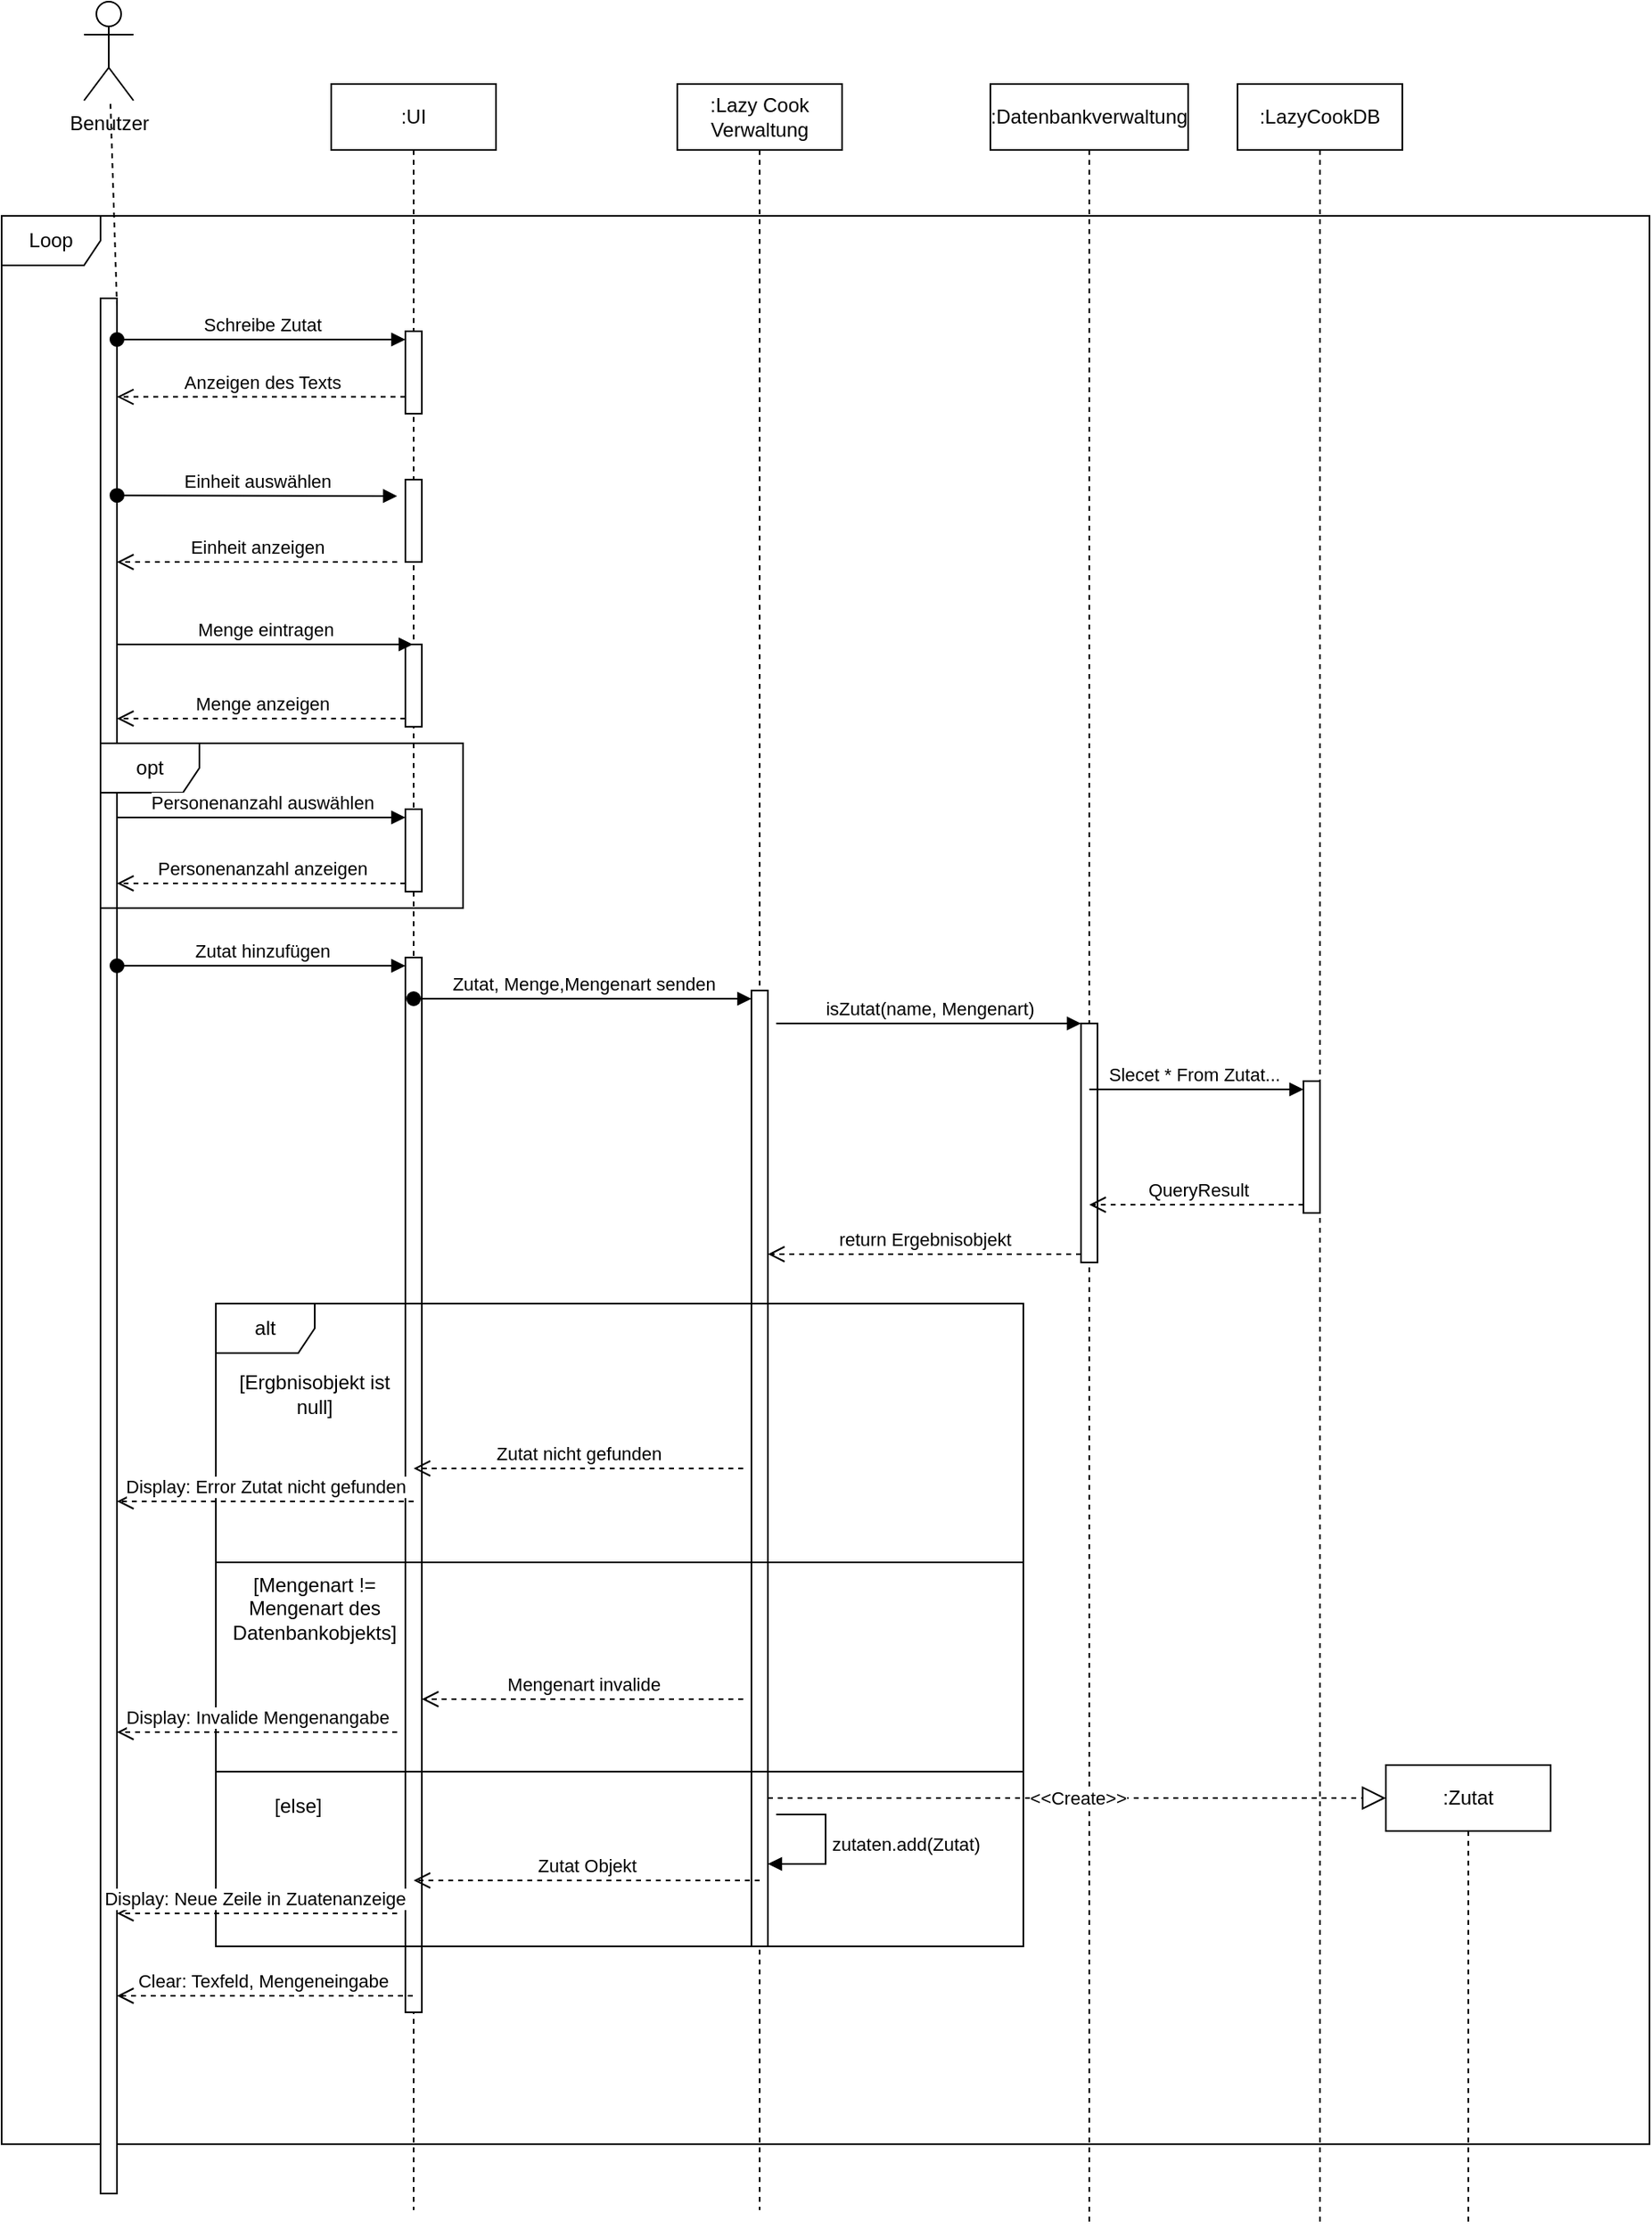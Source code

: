 <mxfile version="28.2.8">
  <diagram name="Seite-1" id="ierb-st2vSi_OBopGc5a">
    <mxGraphModel dx="844" dy="913" grid="1" gridSize="10" guides="1" tooltips="1" connect="1" arrows="1" fold="1" page="1" pageScale="1" pageWidth="827" pageHeight="1169" math="0" shadow="0">
      <root>
        <mxCell id="0" />
        <mxCell id="1" parent="0" />
        <mxCell id="9n5qKvfVnSzDqP-GJ_5M-2" value="Loop" style="shape=umlFrame;whiteSpace=wrap;html=1;pointerEvents=0;" parent="1" vertex="1">
          <mxGeometry x="60" y="260" width="1000" height="1170" as="geometry" />
        </mxCell>
        <mxCell id="9n5qKvfVnSzDqP-GJ_5M-3" value="Benutzer" style="shape=umlActor;verticalLabelPosition=bottom;verticalAlign=top;html=1;" parent="1" vertex="1">
          <mxGeometry x="110" y="130" width="30" height="60" as="geometry" />
        </mxCell>
        <mxCell id="9n5qKvfVnSzDqP-GJ_5M-4" value="" style="html=1;points=[[0,0,0,0,5],[0,1,0,0,-5],[1,0,0,0,5],[1,1,0,0,-5]];perimeter=orthogonalPerimeter;outlineConnect=0;targetShapes=umlLifeline;portConstraint=eastwest;newEdgeStyle={&quot;curved&quot;:0,&quot;rounded&quot;:0};" parent="1" vertex="1">
          <mxGeometry x="120" y="310" width="10" height="1150" as="geometry" />
        </mxCell>
        <mxCell id="9n5qKvfVnSzDqP-GJ_5M-10" value="" style="endArrow=none;dashed=1;html=1;rounded=0;exitX=1;exitY=0;exitDx=0;exitDy=5;exitPerimeter=0;" parent="1" source="9n5qKvfVnSzDqP-GJ_5M-4" target="9n5qKvfVnSzDqP-GJ_5M-3" edge="1">
          <mxGeometry width="50" height="50" relative="1" as="geometry">
            <mxPoint x="140" y="310" as="sourcePoint" />
            <mxPoint x="190" y="260" as="targetPoint" />
          </mxGeometry>
        </mxCell>
        <mxCell id="9n5qKvfVnSzDqP-GJ_5M-12" value=":UI" style="shape=umlLifeline;perimeter=lifelinePerimeter;whiteSpace=wrap;html=1;container=1;dropTarget=0;collapsible=0;recursiveResize=0;outlineConnect=0;portConstraint=eastwest;newEdgeStyle={&quot;curved&quot;:0,&quot;rounded&quot;:0};" parent="1" vertex="1">
          <mxGeometry x="260" y="180" width="100" height="1290" as="geometry" />
        </mxCell>
        <mxCell id="9n5qKvfVnSzDqP-GJ_5M-21" value="" style="html=1;points=[[0,0,0,0,5],[0,1,0,0,-5],[1,0,0,0,5],[1,1,0,0,-5]];perimeter=orthogonalPerimeter;outlineConnect=0;targetShapes=umlLifeline;portConstraint=eastwest;newEdgeStyle={&quot;curved&quot;:0,&quot;rounded&quot;:0};" parent="9n5qKvfVnSzDqP-GJ_5M-12" vertex="1">
          <mxGeometry x="45" y="150" width="10" height="50" as="geometry" />
        </mxCell>
        <mxCell id="9n5qKvfVnSzDqP-GJ_5M-22" value="" style="html=1;points=[[0,0,0,0,5],[0,1,0,0,-5],[1,0,0,0,5],[1,1,0,0,-5]];perimeter=orthogonalPerimeter;outlineConnect=0;targetShapes=umlLifeline;portConstraint=eastwest;newEdgeStyle={&quot;curved&quot;:0,&quot;rounded&quot;:0};" parent="9n5qKvfVnSzDqP-GJ_5M-12" vertex="1">
          <mxGeometry x="45" y="240" width="10" height="50" as="geometry" />
        </mxCell>
        <mxCell id="9n5qKvfVnSzDqP-GJ_5M-23" value="" style="html=1;points=[[0,0,0,0,5],[0,1,0,0,-5],[1,0,0,0,5],[1,1,0,0,-5]];perimeter=orthogonalPerimeter;outlineConnect=0;targetShapes=umlLifeline;portConstraint=eastwest;newEdgeStyle={&quot;curved&quot;:0,&quot;rounded&quot;:0};" parent="9n5qKvfVnSzDqP-GJ_5M-12" vertex="1">
          <mxGeometry x="45" y="340" width="10" height="50" as="geometry" />
        </mxCell>
        <mxCell id="9n5qKvfVnSzDqP-GJ_5M-30" value="" style="html=1;points=[[0,0,0,0,5],[0,1,0,0,-5],[1,0,0,0,5],[1,1,0,0,-5]];perimeter=orthogonalPerimeter;outlineConnect=0;targetShapes=umlLifeline;portConstraint=eastwest;newEdgeStyle={&quot;curved&quot;:0,&quot;rounded&quot;:0};" parent="9n5qKvfVnSzDqP-GJ_5M-12" vertex="1">
          <mxGeometry x="45" y="440" width="10" height="50" as="geometry" />
        </mxCell>
        <mxCell id="9n5qKvfVnSzDqP-GJ_5M-33" value="" style="html=1;points=[[0,0,0,0,5],[0,1,0,0,-5],[1,0,0,0,5],[1,1,0,0,-5]];perimeter=orthogonalPerimeter;outlineConnect=0;targetShapes=umlLifeline;portConstraint=eastwest;newEdgeStyle={&quot;curved&quot;:0,&quot;rounded&quot;:0};" parent="9n5qKvfVnSzDqP-GJ_5M-12" vertex="1">
          <mxGeometry x="45" y="530" width="10" height="640" as="geometry" />
        </mxCell>
        <mxCell id="9n5qKvfVnSzDqP-GJ_5M-17" value="Schreibe Zutat" style="html=1;verticalAlign=bottom;startArrow=oval;endArrow=block;startSize=8;curved=0;rounded=0;entryX=0;entryY=0;entryDx=0;entryDy=5;entryPerimeter=0;" parent="1" source="9n5qKvfVnSzDqP-GJ_5M-4" target="9n5qKvfVnSzDqP-GJ_5M-21" edge="1">
          <mxGeometry relative="1" as="geometry">
            <mxPoint x="240" y="335" as="sourcePoint" />
            <mxPoint x="300" y="335" as="targetPoint" />
          </mxGeometry>
        </mxCell>
        <mxCell id="9n5qKvfVnSzDqP-GJ_5M-18" value="Anzeigen des Texts" style="html=1;verticalAlign=bottom;endArrow=open;dashed=1;endSize=8;curved=0;rounded=0;entryX=1;entryY=0.052;entryDx=0;entryDy=0;entryPerimeter=0;" parent="1" source="9n5qKvfVnSzDqP-GJ_5M-21" target="9n5qKvfVnSzDqP-GJ_5M-4" edge="1">
          <mxGeometry relative="1" as="geometry">
            <mxPoint x="300" y="380" as="sourcePoint" />
            <mxPoint x="150" y="380" as="targetPoint" />
          </mxGeometry>
        </mxCell>
        <mxCell id="9n5qKvfVnSzDqP-GJ_5M-19" value="Einheit auswählen" style="html=1;verticalAlign=bottom;startArrow=oval;startFill=1;endArrow=block;startSize=8;curved=0;rounded=0;exitX=1;exitY=0.104;exitDx=0;exitDy=0;exitPerimeter=0;" parent="1" source="9n5qKvfVnSzDqP-GJ_5M-4" edge="1">
          <mxGeometry width="60" relative="1" as="geometry">
            <mxPoint x="150" y="430" as="sourcePoint" />
            <mxPoint x="300" y="430" as="targetPoint" />
          </mxGeometry>
        </mxCell>
        <mxCell id="9n5qKvfVnSzDqP-GJ_5M-20" value="Einheit anzeigen" style="html=1;verticalAlign=bottom;endArrow=open;dashed=1;endSize=8;curved=0;rounded=0;" parent="1" target="9n5qKvfVnSzDqP-GJ_5M-4" edge="1">
          <mxGeometry relative="1" as="geometry">
            <mxPoint x="300" y="470" as="sourcePoint" />
            <mxPoint x="150" y="470" as="targetPoint" />
          </mxGeometry>
        </mxCell>
        <mxCell id="9n5qKvfVnSzDqP-GJ_5M-25" value="Menge anzeigen" style="html=1;verticalAlign=bottom;endArrow=open;dashed=1;endSize=8;curved=0;rounded=0;exitX=0;exitY=1;exitDx=0;exitDy=-5;" parent="1" source="9n5qKvfVnSzDqP-GJ_5M-23" target="9n5qKvfVnSzDqP-GJ_5M-4" edge="1">
          <mxGeometry relative="1" as="geometry">
            <mxPoint x="235" y="565" as="targetPoint" />
          </mxGeometry>
        </mxCell>
        <mxCell id="9n5qKvfVnSzDqP-GJ_5M-24" value="Menge eintragen" style="html=1;verticalAlign=bottom;endArrow=block;curved=0;rounded=0;" parent="1" source="9n5qKvfVnSzDqP-GJ_5M-4" target="9n5qKvfVnSzDqP-GJ_5M-12" edge="1">
          <mxGeometry relative="1" as="geometry">
            <mxPoint x="235" y="495" as="sourcePoint" />
            <Array as="points">
              <mxPoint x="260" y="520" />
            </Array>
          </mxGeometry>
        </mxCell>
        <mxCell id="9n5qKvfVnSzDqP-GJ_5M-26" value="opt" style="shape=umlFrame;whiteSpace=wrap;html=1;pointerEvents=0;" parent="1" vertex="1">
          <mxGeometry x="120" y="580" width="220" height="100" as="geometry" />
        </mxCell>
        <mxCell id="9n5qKvfVnSzDqP-GJ_5M-31" value="Personenanzahl auswählen" style="html=1;verticalAlign=bottom;endArrow=block;curved=0;rounded=0;entryX=0;entryY=0;entryDx=0;entryDy=5;" parent="1" source="9n5qKvfVnSzDqP-GJ_5M-4" target="9n5qKvfVnSzDqP-GJ_5M-30" edge="1">
          <mxGeometry relative="1" as="geometry">
            <mxPoint x="235" y="605" as="sourcePoint" />
          </mxGeometry>
        </mxCell>
        <mxCell id="9n5qKvfVnSzDqP-GJ_5M-32" value="Personenanzahl anzeigen" style="html=1;verticalAlign=bottom;endArrow=open;dashed=1;endSize=8;curved=0;rounded=0;exitX=0;exitY=1;exitDx=0;exitDy=-5;" parent="1" source="9n5qKvfVnSzDqP-GJ_5M-30" target="9n5qKvfVnSzDqP-GJ_5M-4" edge="1">
          <mxGeometry relative="1" as="geometry">
            <mxPoint x="235" y="675" as="targetPoint" />
          </mxGeometry>
        </mxCell>
        <mxCell id="9n5qKvfVnSzDqP-GJ_5M-34" value="Zutat hinzufügen" style="html=1;verticalAlign=bottom;startArrow=oval;endArrow=block;startSize=8;curved=0;rounded=0;entryX=0;entryY=0;entryDx=0;entryDy=5;" parent="1" source="9n5qKvfVnSzDqP-GJ_5M-4" target="9n5qKvfVnSzDqP-GJ_5M-33" edge="1">
          <mxGeometry relative="1" as="geometry">
            <mxPoint x="235" y="715" as="sourcePoint" />
          </mxGeometry>
        </mxCell>
        <mxCell id="9n5qKvfVnSzDqP-GJ_5M-35" value=":Lazy Cook Verwaltung" style="shape=umlLifeline;perimeter=lifelinePerimeter;whiteSpace=wrap;html=1;container=1;dropTarget=0;collapsible=0;recursiveResize=0;outlineConnect=0;portConstraint=eastwest;newEdgeStyle={&quot;curved&quot;:0,&quot;rounded&quot;:0};" parent="1" vertex="1">
          <mxGeometry x="470" y="180" width="100" height="1290" as="geometry" />
        </mxCell>
        <mxCell id="9n5qKvfVnSzDqP-GJ_5M-36" value="" style="html=1;points=[[0,0,0,0,5],[0,1,0,0,-5],[1,0,0,0,5],[1,1,0,0,-5]];perimeter=orthogonalPerimeter;outlineConnect=0;targetShapes=umlLifeline;portConstraint=eastwest;newEdgeStyle={&quot;curved&quot;:0,&quot;rounded&quot;:0};" parent="9n5qKvfVnSzDqP-GJ_5M-35" vertex="1">
          <mxGeometry x="45" y="550" width="10" height="580" as="geometry" />
        </mxCell>
        <mxCell id="9n5qKvfVnSzDqP-GJ_5M-37" value="Zutat, Menge,Mengenart senden" style="html=1;verticalAlign=bottom;startArrow=oval;endArrow=block;startSize=8;curved=0;rounded=0;entryX=0;entryY=0;entryDx=0;entryDy=5;" parent="1" source="9n5qKvfVnSzDqP-GJ_5M-12" target="9n5qKvfVnSzDqP-GJ_5M-36" edge="1">
          <mxGeometry relative="1" as="geometry">
            <mxPoint x="410" y="735" as="sourcePoint" />
          </mxGeometry>
        </mxCell>
        <mxCell id="9n5qKvfVnSzDqP-GJ_5M-38" value=":Datenbankverwaltung" style="shape=umlLifeline;perimeter=lifelinePerimeter;whiteSpace=wrap;html=1;container=1;dropTarget=0;collapsible=0;recursiveResize=0;outlineConnect=0;portConstraint=eastwest;newEdgeStyle={&quot;curved&quot;:0,&quot;rounded&quot;:0};" parent="1" vertex="1">
          <mxGeometry x="660" y="180" width="120" height="1300" as="geometry" />
        </mxCell>
        <mxCell id="9n5qKvfVnSzDqP-GJ_5M-40" value="" style="html=1;points=[[0,0,0,0,5],[0,1,0,0,-5],[1,0,0,0,5],[1,1,0,0,-5]];perimeter=orthogonalPerimeter;outlineConnect=0;targetShapes=umlLifeline;portConstraint=eastwest;newEdgeStyle={&quot;curved&quot;:0,&quot;rounded&quot;:0};" parent="9n5qKvfVnSzDqP-GJ_5M-38" vertex="1">
          <mxGeometry x="55" y="570" width="10" height="145" as="geometry" />
        </mxCell>
        <mxCell id="9n5qKvfVnSzDqP-GJ_5M-42" value="return Ergebnisobjekt" style="html=1;verticalAlign=bottom;endArrow=open;dashed=1;endSize=8;curved=0;rounded=0;exitX=0;exitY=1;exitDx=0;exitDy=-5;" parent="1" source="9n5qKvfVnSzDqP-GJ_5M-40" target="9n5qKvfVnSzDqP-GJ_5M-36" edge="1">
          <mxGeometry relative="1" as="geometry">
            <mxPoint x="650" y="885" as="targetPoint" />
          </mxGeometry>
        </mxCell>
        <mxCell id="9n5qKvfVnSzDqP-GJ_5M-41" value="isZutat(name, Mengenart)" style="html=1;verticalAlign=bottom;endArrow=block;curved=0;rounded=0;entryX=0;entryY=0;entryDx=0;entryDy=5;" parent="1" edge="1">
          <mxGeometry relative="1" as="geometry">
            <mxPoint x="530" y="750" as="sourcePoint" />
            <mxPoint x="715" y="750" as="targetPoint" />
          </mxGeometry>
        </mxCell>
        <mxCell id="9n5qKvfVnSzDqP-GJ_5M-43" value="alt" style="shape=umlFrame;whiteSpace=wrap;html=1;pointerEvents=0;" parent="1" vertex="1">
          <mxGeometry x="190" y="920" width="490" height="390" as="geometry" />
        </mxCell>
        <mxCell id="9n5qKvfVnSzDqP-GJ_5M-44" value="[Ergbnisobjekt ist null]" style="text;html=1;whiteSpace=wrap;strokeColor=none;fillColor=none;align=center;verticalAlign=middle;rounded=0;" parent="1" vertex="1">
          <mxGeometry x="200" y="960" width="100" height="30" as="geometry" />
        </mxCell>
        <mxCell id="9n5qKvfVnSzDqP-GJ_5M-45" value="Zutat nicht gefunden" style="html=1;verticalAlign=bottom;endArrow=open;dashed=1;endSize=8;curved=0;rounded=0;" parent="1" target="9n5qKvfVnSzDqP-GJ_5M-12" edge="1">
          <mxGeometry relative="1" as="geometry">
            <mxPoint x="510" y="1020" as="sourcePoint" />
            <mxPoint x="430" y="1020" as="targetPoint" />
          </mxGeometry>
        </mxCell>
        <mxCell id="9n5qKvfVnSzDqP-GJ_5M-46" value="" style="line;strokeWidth=1;fillColor=none;align=left;verticalAlign=middle;spacingTop=-1;spacingLeft=3;spacingRight=3;rotatable=0;labelPosition=right;points=[];portConstraint=eastwest;strokeColor=inherit;" parent="1" vertex="1">
          <mxGeometry x="190" y="1050" width="490" height="54" as="geometry" />
        </mxCell>
        <mxCell id="9n5qKvfVnSzDqP-GJ_5M-47" value="Display: Error Zutat nicht gefunden" style="html=1;verticalAlign=bottom;endArrow=open;dashed=1;endSize=8;curved=0;rounded=0;" parent="1" target="9n5qKvfVnSzDqP-GJ_5M-4" edge="1">
          <mxGeometry relative="1" as="geometry">
            <mxPoint x="310" y="1040" as="sourcePoint" />
            <mxPoint x="230" y="1040" as="targetPoint" />
          </mxGeometry>
        </mxCell>
        <mxCell id="9n5qKvfVnSzDqP-GJ_5M-48" value="[Mengenart != Mengenart des Datenbankobjekts]" style="text;html=1;whiteSpace=wrap;strokeColor=none;fillColor=none;align=center;verticalAlign=middle;rounded=0;" parent="1" vertex="1">
          <mxGeometry x="200" y="1090" width="100" height="30" as="geometry" />
        </mxCell>
        <mxCell id="9n5qKvfVnSzDqP-GJ_5M-50" value="Mengenart invalide" style="html=1;verticalAlign=bottom;endArrow=open;dashed=1;endSize=8;curved=0;rounded=0;" parent="1" target="9n5qKvfVnSzDqP-GJ_5M-33" edge="1">
          <mxGeometry relative="1" as="geometry">
            <mxPoint x="510" y="1160" as="sourcePoint" />
            <mxPoint x="430" y="1160" as="targetPoint" />
          </mxGeometry>
        </mxCell>
        <mxCell id="9n5qKvfVnSzDqP-GJ_5M-51" value="Display: Invalide Mengenangabe" style="html=1;verticalAlign=bottom;endArrow=open;dashed=1;endSize=8;curved=0;rounded=0;" parent="1" target="9n5qKvfVnSzDqP-GJ_5M-4" edge="1">
          <mxGeometry relative="1" as="geometry">
            <mxPoint x="300" y="1180" as="sourcePoint" />
            <mxPoint x="230" y="1180" as="targetPoint" />
          </mxGeometry>
        </mxCell>
        <mxCell id="9n5qKvfVnSzDqP-GJ_5M-52" value="" style="line;strokeWidth=1;fillColor=none;align=left;verticalAlign=middle;spacingTop=-1;spacingLeft=3;spacingRight=3;rotatable=0;labelPosition=right;points=[];portConstraint=eastwest;strokeColor=inherit;" parent="1" vertex="1">
          <mxGeometry x="190" y="1200" width="490" height="8" as="geometry" />
        </mxCell>
        <mxCell id="9n5qKvfVnSzDqP-GJ_5M-53" value="[else]" style="text;html=1;whiteSpace=wrap;strokeColor=none;fillColor=none;align=center;verticalAlign=middle;rounded=0;" parent="1" vertex="1">
          <mxGeometry x="190" y="1210" width="100" height="30" as="geometry" />
        </mxCell>
        <mxCell id="9n5qKvfVnSzDqP-GJ_5M-54" value="Zutat Objekt" style="html=1;verticalAlign=bottom;endArrow=open;dashed=1;endSize=8;curved=0;rounded=0;" parent="1" target="9n5qKvfVnSzDqP-GJ_5M-12" edge="1">
          <mxGeometry relative="1" as="geometry">
            <mxPoint x="520" y="1270" as="sourcePoint" />
            <mxPoint x="440" y="1270" as="targetPoint" />
          </mxGeometry>
        </mxCell>
        <mxCell id="9n5qKvfVnSzDqP-GJ_5M-55" value="Display: Neue Zeile in Zuatenanzeige&amp;nbsp;" style="html=1;verticalAlign=bottom;endArrow=open;dashed=1;endSize=8;curved=0;rounded=0;" parent="1" target="9n5qKvfVnSzDqP-GJ_5M-4" edge="1">
          <mxGeometry relative="1" as="geometry">
            <mxPoint x="300" y="1290" as="sourcePoint" />
            <mxPoint x="220" y="1290" as="targetPoint" />
          </mxGeometry>
        </mxCell>
        <mxCell id="9n5qKvfVnSzDqP-GJ_5M-56" value="Clear: Texfeld, Mengeneingabe&amp;nbsp;" style="html=1;verticalAlign=bottom;endArrow=open;dashed=1;endSize=8;curved=0;rounded=0;" parent="1" source="9n5qKvfVnSzDqP-GJ_5M-12" edge="1">
          <mxGeometry relative="1" as="geometry">
            <mxPoint x="260" y="1340" as="sourcePoint" />
            <mxPoint x="130" y="1340" as="targetPoint" />
          </mxGeometry>
        </mxCell>
        <mxCell id="_yp71eb5LJWWwbY9Cvef-2" value="&amp;lt;&amp;lt;Create&amp;gt;&amp;gt;" style="endArrow=block;dashed=1;endFill=0;endSize=12;html=1;rounded=0;" edge="1" parent="1" source="9n5qKvfVnSzDqP-GJ_5M-36">
          <mxGeometry width="160" relative="1" as="geometry">
            <mxPoint x="710.5" y="1220" as="sourcePoint" />
            <mxPoint x="900" y="1220" as="targetPoint" />
          </mxGeometry>
        </mxCell>
        <mxCell id="_yp71eb5LJWWwbY9Cvef-3" value=":Zutat" style="shape=umlLifeline;perimeter=lifelinePerimeter;whiteSpace=wrap;html=1;container=1;dropTarget=0;collapsible=0;recursiveResize=0;outlineConnect=0;portConstraint=eastwest;newEdgeStyle={&quot;curved&quot;:0,&quot;rounded&quot;:0};" vertex="1" parent="1">
          <mxGeometry x="900" y="1200" width="100" height="280" as="geometry" />
        </mxCell>
        <mxCell id="_yp71eb5LJWWwbY9Cvef-5" value="zutaten.add(Zutat)" style="html=1;align=left;spacingLeft=2;endArrow=block;rounded=0;edgeStyle=orthogonalEdgeStyle;curved=0;rounded=0;" edge="1" target="9n5qKvfVnSzDqP-GJ_5M-36" parent="1">
          <mxGeometry x="0.011" relative="1" as="geometry">
            <mxPoint x="530" y="1230" as="sourcePoint" />
            <Array as="points">
              <mxPoint x="560" y="1230" />
              <mxPoint x="560" y="1260" />
            </Array>
            <mxPoint x="535" y="1260" as="targetPoint" />
            <mxPoint as="offset" />
          </mxGeometry>
        </mxCell>
        <mxCell id="_yp71eb5LJWWwbY9Cvef-6" value=":LazyCookDB" style="shape=umlLifeline;perimeter=lifelinePerimeter;whiteSpace=wrap;html=1;container=1;dropTarget=0;collapsible=0;recursiveResize=0;outlineConnect=0;portConstraint=eastwest;newEdgeStyle={&quot;curved&quot;:0,&quot;rounded&quot;:0};" vertex="1" parent="1">
          <mxGeometry x="810" y="180" width="100" height="1300" as="geometry" />
        </mxCell>
        <mxCell id="_yp71eb5LJWWwbY9Cvef-7" value="" style="html=1;points=[[0,0,0,0,5],[0,1,0,0,-5],[1,0,0,0,5],[1,1,0,0,-5]];perimeter=orthogonalPerimeter;outlineConnect=0;targetShapes=umlLifeline;portConstraint=eastwest;newEdgeStyle={&quot;curved&quot;:0,&quot;rounded&quot;:0};" vertex="1" parent="_yp71eb5LJWWwbY9Cvef-6">
          <mxGeometry x="40" y="605" width="10" height="80" as="geometry" />
        </mxCell>
        <mxCell id="_yp71eb5LJWWwbY9Cvef-8" value="Slecet * From Zutat...&amp;nbsp;" style="html=1;verticalAlign=bottom;endArrow=block;curved=0;rounded=0;entryX=0;entryY=0;entryDx=0;entryDy=5;exitX=0.5;exitY=0.276;exitDx=0;exitDy=0;exitPerimeter=0;" edge="1" target="_yp71eb5LJWWwbY9Cvef-7" parent="1" source="9n5qKvfVnSzDqP-GJ_5M-40">
          <mxGeometry relative="1" as="geometry">
            <mxPoint x="730" y="790" as="sourcePoint" />
          </mxGeometry>
        </mxCell>
        <mxCell id="_yp71eb5LJWWwbY9Cvef-9" value="QueryResult" style="html=1;verticalAlign=bottom;endArrow=open;dashed=1;endSize=8;curved=0;rounded=0;exitX=0;exitY=1;exitDx=0;exitDy=-5;" edge="1" source="_yp71eb5LJWWwbY9Cvef-7" parent="1" target="9n5qKvfVnSzDqP-GJ_5M-38">
          <mxGeometry x="-0.004" relative="1" as="geometry">
            <mxPoint x="780" y="860" as="targetPoint" />
            <mxPoint as="offset" />
          </mxGeometry>
        </mxCell>
      </root>
    </mxGraphModel>
  </diagram>
</mxfile>

